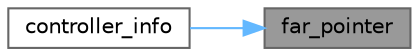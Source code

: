 digraph "far_pointer"
{
 // LATEX_PDF_SIZE
  bgcolor="transparent";
  edge [fontname=Helvetica,fontsize=10,labelfontname=Helvetica,labelfontsize=10];
  node [fontname=Helvetica,fontsize=10,shape=box,height=0.2,width=0.4];
  rankdir="RL";
  Node1 [label="far_pointer",height=0.2,width=0.4,color="gray40", fillcolor="grey60", style="filled", fontcolor="black",tooltip=" "];
  Node1 -> Node2 [dir="back",color="steelblue1",style="solid"];
  Node2 [label="controller_info",height=0.2,width=0.4,color="grey40", fillcolor="white", style="filled",URL="$video_8c.html#a2ad93530cfcf385e64721278a0c2211e",tooltip="This functions reads and stores all the necessary information in the struct vg_vbe_contr_info_t."];
}
